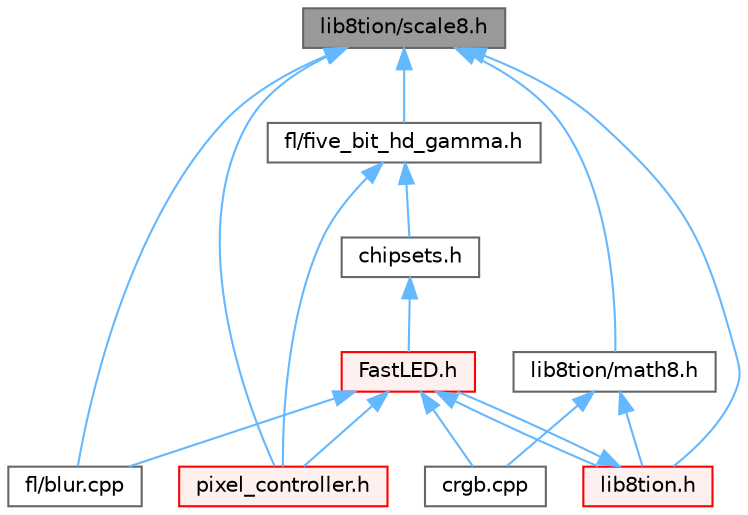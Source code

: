 digraph "lib8tion/scale8.h"
{
 // INTERACTIVE_SVG=YES
 // LATEX_PDF_SIZE
  bgcolor="transparent";
  edge [fontname=Helvetica,fontsize=10,labelfontname=Helvetica,labelfontsize=10];
  node [fontname=Helvetica,fontsize=10,shape=box,height=0.2,width=0.4];
  Node1 [id="Node000001",label="lib8tion/scale8.h",height=0.2,width=0.4,color="gray40", fillcolor="grey60", style="filled", fontcolor="black",tooltip="Fast, efficient 8-bit scaling functions specifically designed for high-performance LED programming."];
  Node1 -> Node2 [id="edge1_Node000001_Node000002",dir="back",color="steelblue1",style="solid",tooltip=" "];
  Node2 [id="Node000002",label="fl/blur.cpp",height=0.2,width=0.4,color="grey40", fillcolor="white", style="filled",URL="$de/dc8/blur_8cpp.html",tooltip=" "];
  Node1 -> Node3 [id="edge2_Node000001_Node000003",dir="back",color="steelblue1",style="solid",tooltip=" "];
  Node3 [id="Node000003",label="fl/five_bit_hd_gamma.h",height=0.2,width=0.4,color="grey40", fillcolor="white", style="filled",URL="$dc/d44/five__bit__hd__gamma_8h.html",tooltip="Declares functions for five-bit gamma correction."];
  Node3 -> Node4 [id="edge3_Node000003_Node000004",dir="back",color="steelblue1",style="solid",tooltip=" "];
  Node4 [id="Node000004",label="chipsets.h",height=0.2,width=0.4,color="grey40", fillcolor="white", style="filled",URL="$db/d66/chipsets_8h.html",tooltip="Contains the bulk of the definitions for the various LED chipsets supported."];
  Node4 -> Node5 [id="edge4_Node000004_Node000005",dir="back",color="steelblue1",style="solid",tooltip=" "];
  Node5 [id="Node000005",label="FastLED.h",height=0.2,width=0.4,color="red", fillcolor="#FFF0F0", style="filled",URL="$db/d97/_fast_l_e_d_8h.html",tooltip="central include file for FastLED, defines the CFastLED class/object"];
  Node5 -> Node113 [id="edge5_Node000005_Node000113",dir="back",color="steelblue1",style="solid",tooltip=" "];
  Node113 [id="Node000113",label="crgb.cpp",height=0.2,width=0.4,color="grey40", fillcolor="white", style="filled",URL="$d0/de3/crgb_8cpp.html",tooltip="Utility functions for the red, green, and blue (RGB) pixel struct."];
  Node5 -> Node2 [id="edge6_Node000005_Node000002",dir="back",color="steelblue1",style="solid",tooltip=" "];
  Node5 -> Node143 [id="edge7_Node000005_Node000143",dir="back",color="steelblue1",style="solid",tooltip=" "];
  Node143 [id="Node000143",label="lib8tion.h",height=0.2,width=0.4,color="red", fillcolor="#FFF0F0", style="filled",URL="$df/da5/lib8tion_8h.html",tooltip="Fast, efficient 8-bit math functions specifically designed for high-performance LED programming."];
  Node143 -> Node5 [id="edge8_Node000143_Node000005",dir="back",color="steelblue1",style="solid",tooltip=" "];
  Node5 -> Node149 [id="edge9_Node000005_Node000149",dir="back",color="steelblue1",style="solid",tooltip=" "];
  Node149 [id="Node000149",label="pixel_controller.h",height=0.2,width=0.4,color="red", fillcolor="#FFF0F0", style="filled",URL="$d5/d4d/pixel__controller_8h.html",tooltip="Low level pixel data writing class."];
  Node3 -> Node149 [id="edge10_Node000003_Node000149",dir="back",color="steelblue1",style="solid",tooltip=" "];
  Node1 -> Node143 [id="edge11_Node000001_Node000143",dir="back",color="steelblue1",style="solid",tooltip=" "];
  Node1 -> Node160 [id="edge12_Node000001_Node000160",dir="back",color="steelblue1",style="solid",tooltip=" "];
  Node160 [id="Node000160",label="lib8tion/math8.h",height=0.2,width=0.4,color="grey40", fillcolor="white", style="filled",URL="$d5/dd1/math8_8h.html",tooltip="Fast, efficient 8-bit math functions specifically designed for high-performance LED programming."];
  Node160 -> Node113 [id="edge13_Node000160_Node000113",dir="back",color="steelblue1",style="solid",tooltip=" "];
  Node160 -> Node143 [id="edge14_Node000160_Node000143",dir="back",color="steelblue1",style="solid",tooltip=" "];
  Node1 -> Node149 [id="edge15_Node000001_Node000149",dir="back",color="steelblue1",style="solid",tooltip=" "];
}
